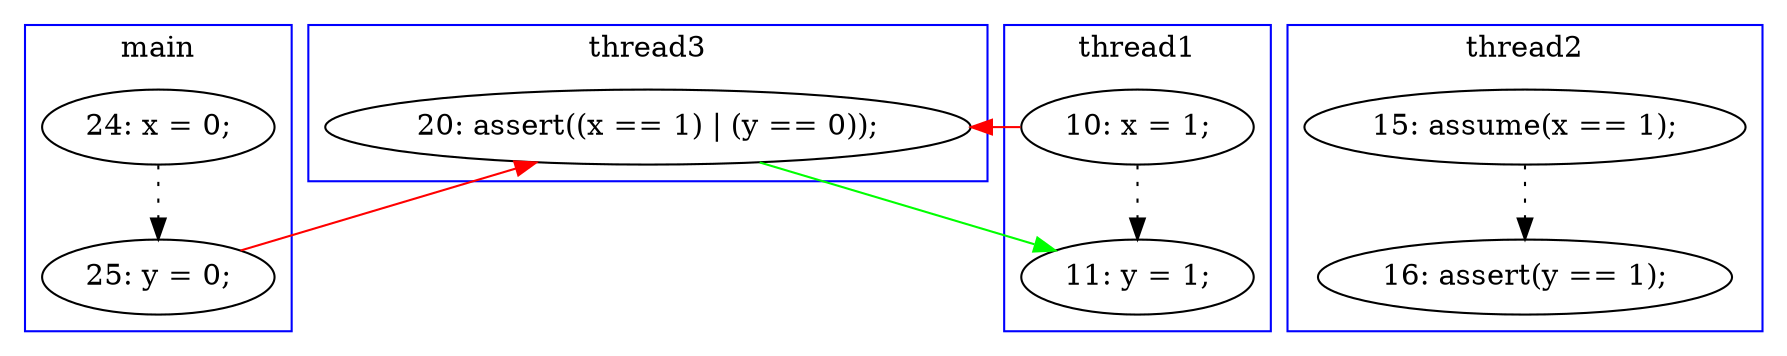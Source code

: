 digraph ProofObject {
	3 -> 11 [color = Red, constraint = false]
	2 -> 3 [style = dotted, color = black]
	20 -> 21 [style = dotted, color = black]
	10 -> 11 [color = Red, constraint = false]
	11 -> 14 [color = Green, constraint = false]
	10 -> 14 [style = dotted, color = black]
	subgraph cluster0 {
		label = main
		color = blue
		3  [label = "25: y = 0;"]
		2  [label = "24: x = 0;"]
	}
	subgraph cluster2 {
		label = thread2
		color = blue
		21  [label = "16: assert(y == 1);"]
		20  [label = "15: assume(x == 1);"]
	}
	subgraph cluster3 {
		label = thread3
		color = blue
		11  [label = "20: assert((x == 1) | (y == 0));"]
	}
	subgraph cluster1 {
		label = thread1
		color = blue
		10  [label = "10: x = 1;"]
		14  [label = "11: y = 1;"]
	}
}